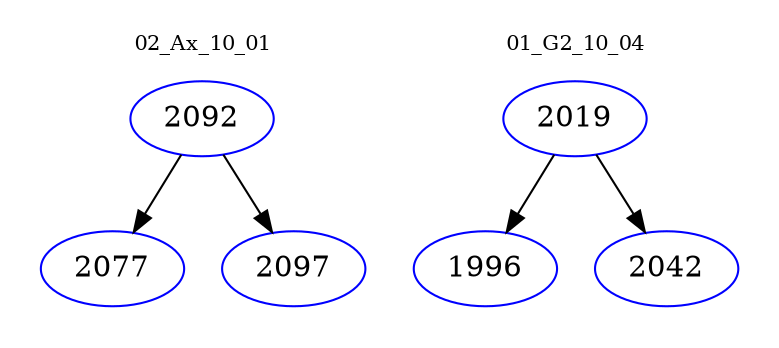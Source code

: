digraph{
subgraph cluster_0 {
color = white
label = "02_Ax_10_01";
fontsize=10;
T0_2092 [label="2092", color="blue"]
T0_2092 -> T0_2077 [color="black"]
T0_2077 [label="2077", color="blue"]
T0_2092 -> T0_2097 [color="black"]
T0_2097 [label="2097", color="blue"]
}
subgraph cluster_1 {
color = white
label = "01_G2_10_04";
fontsize=10;
T1_2019 [label="2019", color="blue"]
T1_2019 -> T1_1996 [color="black"]
T1_1996 [label="1996", color="blue"]
T1_2019 -> T1_2042 [color="black"]
T1_2042 [label="2042", color="blue"]
}
}
